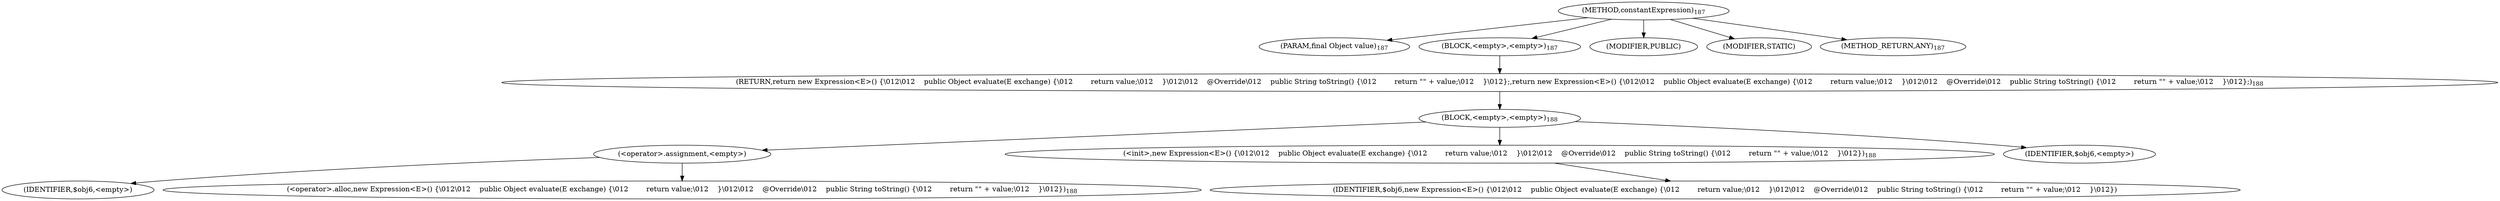 digraph "constantExpression" {  
"115" [label = <(METHOD,constantExpression)<SUB>187</SUB>> ]
"116" [label = <(PARAM,final Object value)<SUB>187</SUB>> ]
"117" [label = <(BLOCK,&lt;empty&gt;,&lt;empty&gt;)<SUB>187</SUB>> ]
"118" [label = <(RETURN,return new Expression&lt;E&gt;() {\012\012    public Object evaluate(E exchange) {\012        return value;\012    }\012\012    @Override\012    public String toString() {\012        return &quot;&quot; + value;\012    }\012};,return new Expression&lt;E&gt;() {\012\012    public Object evaluate(E exchange) {\012        return value;\012    }\012\012    @Override\012    public String toString() {\012        return &quot;&quot; + value;\012    }\012};)<SUB>188</SUB>> ]
"119" [label = <(BLOCK,&lt;empty&gt;,&lt;empty&gt;)<SUB>188</SUB>> ]
"120" [label = <(&lt;operator&gt;.assignment,&lt;empty&gt;)> ]
"121" [label = <(IDENTIFIER,$obj6,&lt;empty&gt;)> ]
"122" [label = <(&lt;operator&gt;.alloc,new Expression&lt;E&gt;() {\012\012    public Object evaluate(E exchange) {\012        return value;\012    }\012\012    @Override\012    public String toString() {\012        return &quot;&quot; + value;\012    }\012})<SUB>188</SUB>> ]
"123" [label = <(&lt;init&gt;,new Expression&lt;E&gt;() {\012\012    public Object evaluate(E exchange) {\012        return value;\012    }\012\012    @Override\012    public String toString() {\012        return &quot;&quot; + value;\012    }\012})<SUB>188</SUB>> ]
"124" [label = <(IDENTIFIER,$obj6,new Expression&lt;E&gt;() {\012\012    public Object evaluate(E exchange) {\012        return value;\012    }\012\012    @Override\012    public String toString() {\012        return &quot;&quot; + value;\012    }\012})> ]
"125" [label = <(IDENTIFIER,$obj6,&lt;empty&gt;)> ]
"126" [label = <(MODIFIER,PUBLIC)> ]
"127" [label = <(MODIFIER,STATIC)> ]
"128" [label = <(METHOD_RETURN,ANY)<SUB>187</SUB>> ]
  "115" -> "116" 
  "115" -> "117" 
  "115" -> "126" 
  "115" -> "127" 
  "115" -> "128" 
  "117" -> "118" 
  "118" -> "119" 
  "119" -> "120" 
  "119" -> "123" 
  "119" -> "125" 
  "120" -> "121" 
  "120" -> "122" 
  "123" -> "124" 
}
